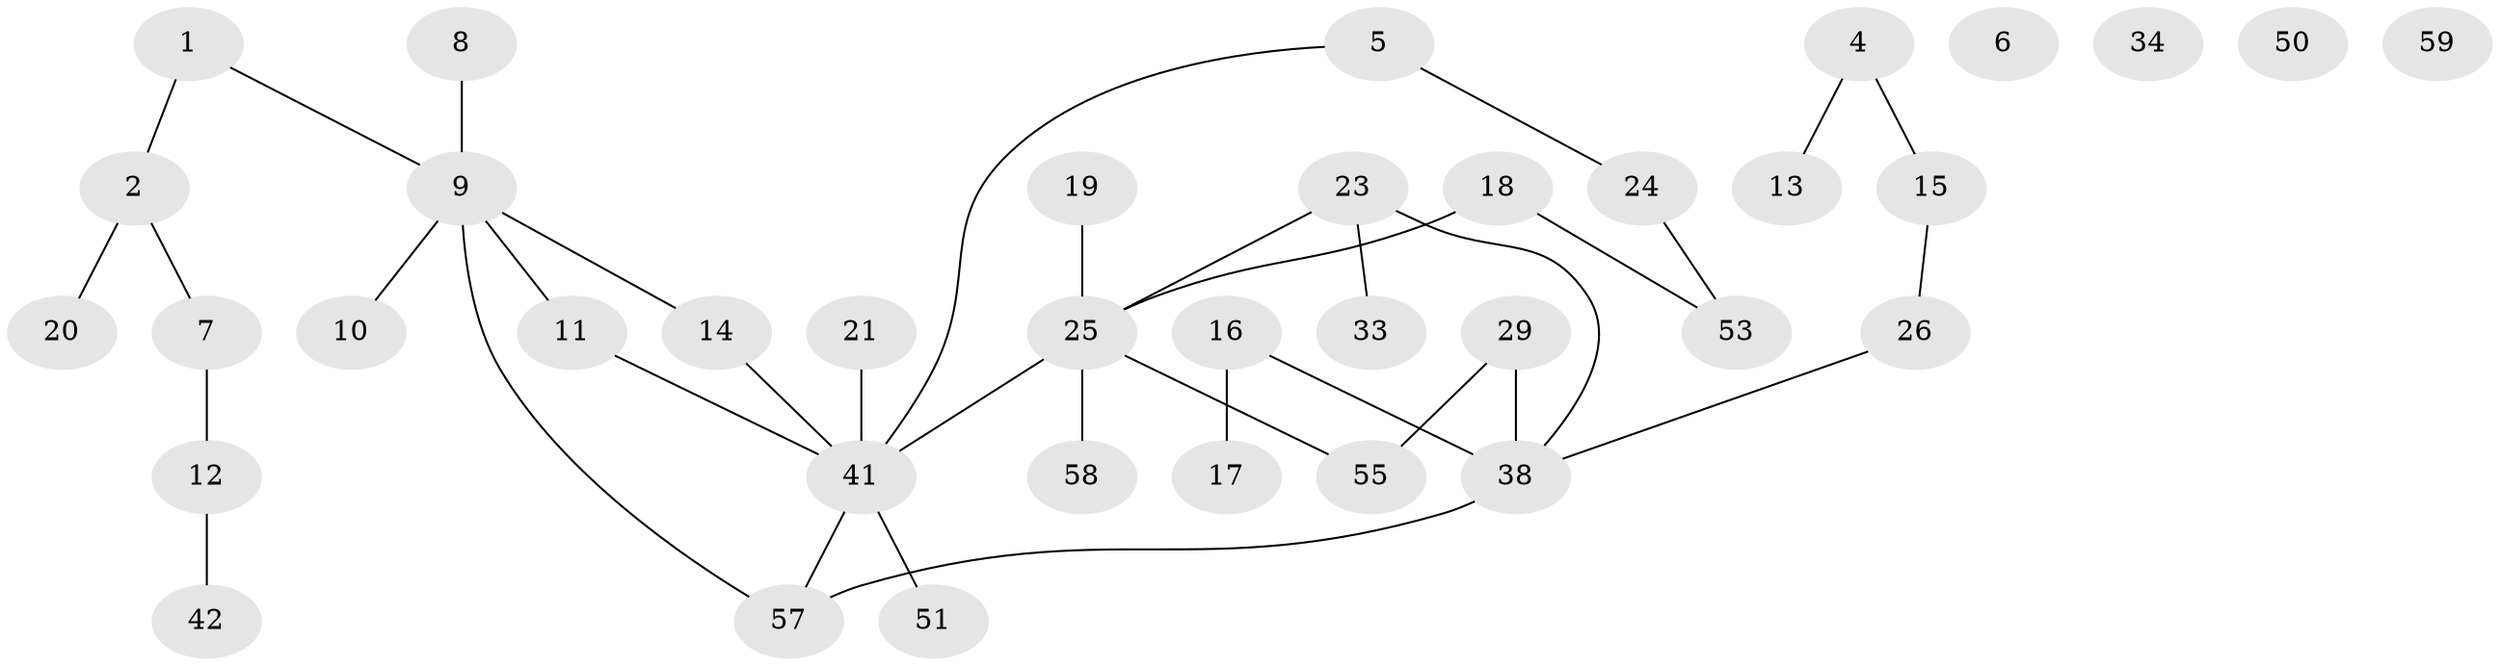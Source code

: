 // original degree distribution, {3: 0.16666666666666666, 2: 0.36666666666666664, 1: 0.3, 0: 0.05, 4: 0.06666666666666667, 5: 0.03333333333333333, 6: 0.016666666666666666}
// Generated by graph-tools (version 1.1) at 2025/41/03/06/25 10:41:20]
// undirected, 37 vertices, 37 edges
graph export_dot {
graph [start="1"]
  node [color=gray90,style=filled];
  1 [super="+3"];
  2 [super="+46"];
  4;
  5;
  6;
  7 [super="+28"];
  8 [super="+45"];
  9 [super="+27"];
  10;
  11 [super="+52"];
  12 [super="+31"];
  13 [super="+47"];
  14 [super="+22"];
  15 [super="+49"];
  16 [super="+37"];
  17;
  18 [super="+36"];
  19 [super="+30"];
  20;
  21 [super="+56"];
  23 [super="+35"];
  24 [super="+32"];
  25 [super="+48"];
  26 [super="+39"];
  29 [super="+43"];
  33;
  34 [super="+40"];
  38 [super="+44"];
  41 [super="+54"];
  42;
  50;
  51;
  53;
  55 [super="+60"];
  57;
  58;
  59;
  1 -- 9;
  1 -- 2;
  2 -- 20 [weight=2];
  2 -- 7;
  4 -- 15;
  4 -- 13;
  5 -- 24;
  5 -- 41;
  7 -- 12 [weight=2];
  8 -- 9;
  9 -- 10;
  9 -- 14;
  9 -- 57;
  9 -- 11;
  11 -- 41;
  12 -- 42;
  14 -- 41;
  15 -- 26;
  16 -- 38;
  16 -- 17;
  18 -- 25;
  18 -- 53;
  19 -- 25;
  21 -- 41;
  23 -- 33;
  23 -- 38;
  23 -- 25;
  24 -- 53;
  25 -- 58;
  25 -- 41;
  25 -- 55;
  26 -- 38;
  29 -- 38;
  29 -- 55;
  38 -- 57;
  41 -- 57;
  41 -- 51;
}
